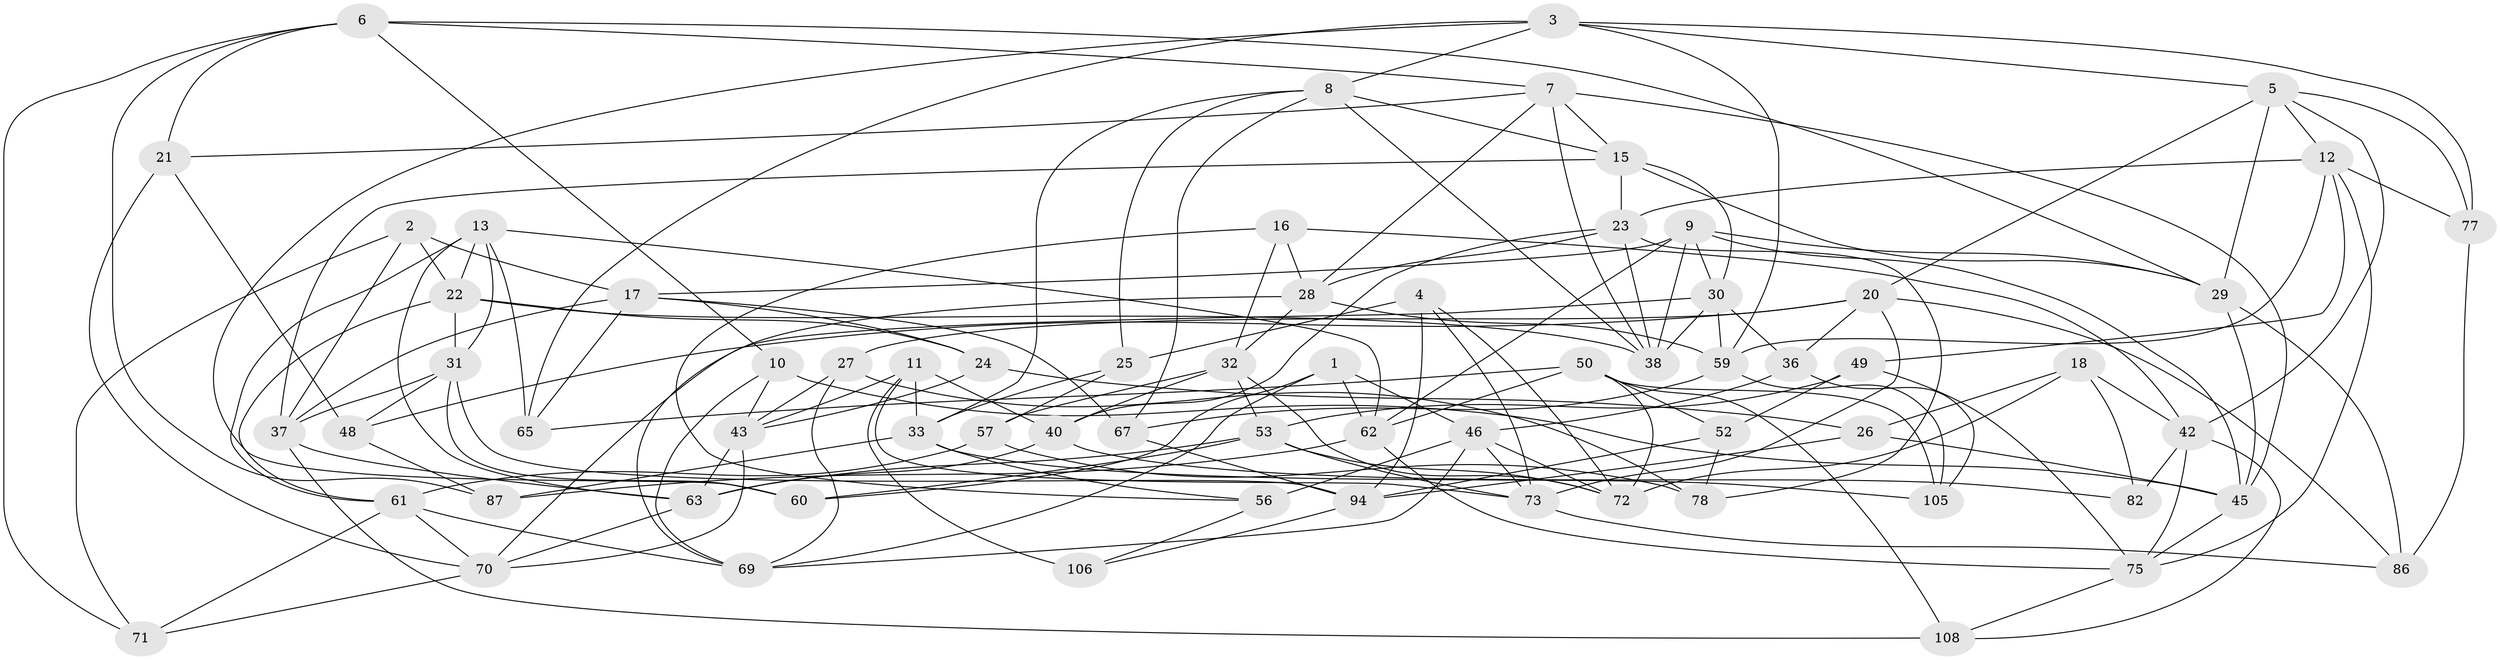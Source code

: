 // original degree distribution, {4: 1.0}
// Generated by graph-tools (version 1.1) at 2025/42/03/06/25 10:42:19]
// undirected, 68 vertices, 173 edges
graph export_dot {
graph [start="1"]
  node [color=gray90,style=filled];
  1;
  2;
  3 [super="+102"];
  4 [super="+98"];
  5 [super="+44"];
  6 [super="+41"];
  7 [super="+66"];
  8 [super="+34"];
  9 [super="+54"];
  10;
  11 [super="+14"];
  12 [super="+80"];
  13 [super="+55"];
  15 [super="+19"];
  16;
  17 [super="+51"];
  18;
  20 [super="+85"];
  21;
  22 [super="+96"];
  23 [super="+39"];
  24;
  25 [super="+95"];
  26;
  27;
  28 [super="+104"];
  29 [super="+99"];
  30 [super="+88"];
  31 [super="+35"];
  32 [super="+68"];
  33 [super="+93"];
  36;
  37 [super="+100"];
  38 [super="+97"];
  40 [super="+58"];
  42 [super="+81"];
  43 [super="+64"];
  45 [super="+47"];
  46 [super="+89"];
  48;
  49;
  50 [super="+109"];
  52;
  53 [super="+90"];
  56;
  57;
  59 [super="+92"];
  60;
  61 [super="+101"];
  62 [super="+91"];
  63 [super="+76"];
  65;
  67;
  69 [super="+74"];
  70 [super="+79"];
  71;
  72 [super="+107"];
  73 [super="+83"];
  75 [super="+84"];
  77;
  78;
  82;
  86;
  87;
  94 [super="+103"];
  105;
  106;
  108;
  1 -- 60;
  1 -- 46;
  1 -- 69;
  1 -- 62;
  2 -- 71;
  2 -- 17;
  2 -- 22;
  2 -- 37;
  3 -- 65;
  3 -- 77;
  3 -- 59;
  3 -- 8;
  3 -- 60;
  3 -- 5;
  4 -- 25 [weight=3];
  4 -- 94;
  4 -- 72;
  4 -- 73;
  5 -- 29;
  5 -- 12;
  5 -- 42;
  5 -- 77;
  5 -- 20;
  6 -- 71;
  6 -- 10;
  6 -- 21;
  6 -- 87;
  6 -- 29;
  6 -- 7;
  7 -- 28;
  7 -- 15;
  7 -- 21;
  7 -- 38;
  7 -- 45;
  8 -- 38;
  8 -- 25;
  8 -- 33;
  8 -- 67;
  8 -- 15;
  9 -- 45;
  9 -- 30;
  9 -- 62;
  9 -- 29;
  9 -- 38;
  9 -- 17;
  10 -- 45;
  10 -- 69;
  10 -- 43;
  11 -- 106 [weight=2];
  11 -- 33;
  11 -- 73;
  11 -- 40;
  11 -- 43;
  12 -- 77;
  12 -- 75;
  12 -- 49;
  12 -- 59;
  12 -- 23;
  13 -- 65;
  13 -- 62;
  13 -- 31;
  13 -- 61;
  13 -- 22;
  13 -- 63;
  15 -- 29;
  15 -- 37;
  15 -- 30;
  15 -- 23;
  16 -- 28;
  16 -- 56;
  16 -- 42;
  16 -- 32;
  17 -- 65;
  17 -- 37;
  17 -- 24;
  17 -- 67;
  18 -- 82;
  18 -- 72;
  18 -- 42;
  18 -- 26;
  20 -- 48;
  20 -- 73;
  20 -- 27;
  20 -- 36;
  20 -- 86;
  21 -- 48;
  21 -- 70;
  22 -- 31;
  22 -- 61;
  22 -- 24;
  22 -- 38;
  23 -- 78;
  23 -- 38;
  23 -- 28;
  23 -- 40;
  24 -- 26;
  24 -- 43;
  25 -- 57;
  25 -- 33;
  26 -- 94;
  26 -- 45;
  27 -- 78;
  27 -- 43;
  27 -- 69;
  28 -- 59;
  28 -- 32;
  28 -- 69;
  29 -- 86;
  29 -- 45;
  30 -- 38;
  30 -- 70;
  30 -- 59;
  30 -- 36;
  31 -- 60;
  31 -- 48;
  31 -- 37;
  31 -- 94;
  32 -- 57;
  32 -- 53;
  32 -- 72;
  32 -- 40;
  33 -- 56;
  33 -- 105;
  33 -- 87;
  36 -- 46;
  36 -- 105;
  37 -- 63;
  37 -- 108;
  40 -- 82 [weight=2];
  40 -- 63;
  42 -- 82;
  42 -- 75;
  42 -- 108;
  43 -- 70;
  43 -- 63;
  45 -- 75;
  46 -- 56;
  46 -- 72;
  46 -- 69;
  46 -- 73;
  48 -- 87;
  49 -- 75;
  49 -- 52;
  49 -- 53;
  50 -- 52;
  50 -- 65;
  50 -- 72;
  50 -- 105;
  50 -- 108;
  50 -- 62;
  52 -- 78;
  52 -- 94;
  53 -- 60;
  53 -- 73;
  53 -- 63;
  53 -- 72;
  56 -- 106;
  57 -- 78;
  57 -- 61;
  59 -- 105;
  59 -- 67;
  61 -- 69;
  61 -- 70;
  61 -- 71;
  62 -- 87;
  62 -- 75;
  63 -- 70;
  67 -- 94;
  70 -- 71;
  73 -- 86;
  75 -- 108;
  77 -- 86;
  94 -- 106;
}
